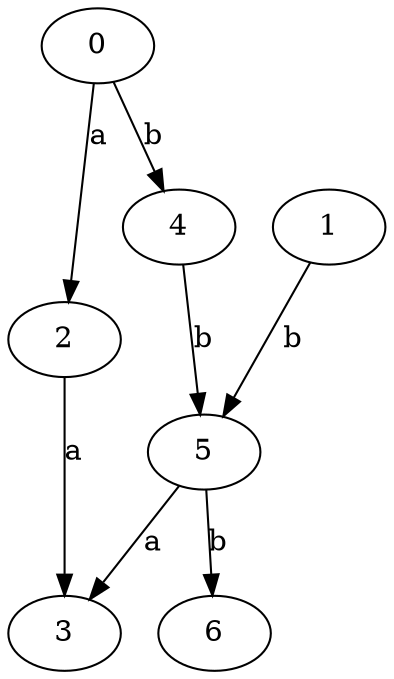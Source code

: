 strict digraph  {
2;
3;
4;
5;
0;
6;
1;
2 -> 3  [label=a];
4 -> 5  [label=b];
5 -> 3  [label=a];
5 -> 6  [label=b];
0 -> 2  [label=a];
0 -> 4  [label=b];
1 -> 5  [label=b];
}
